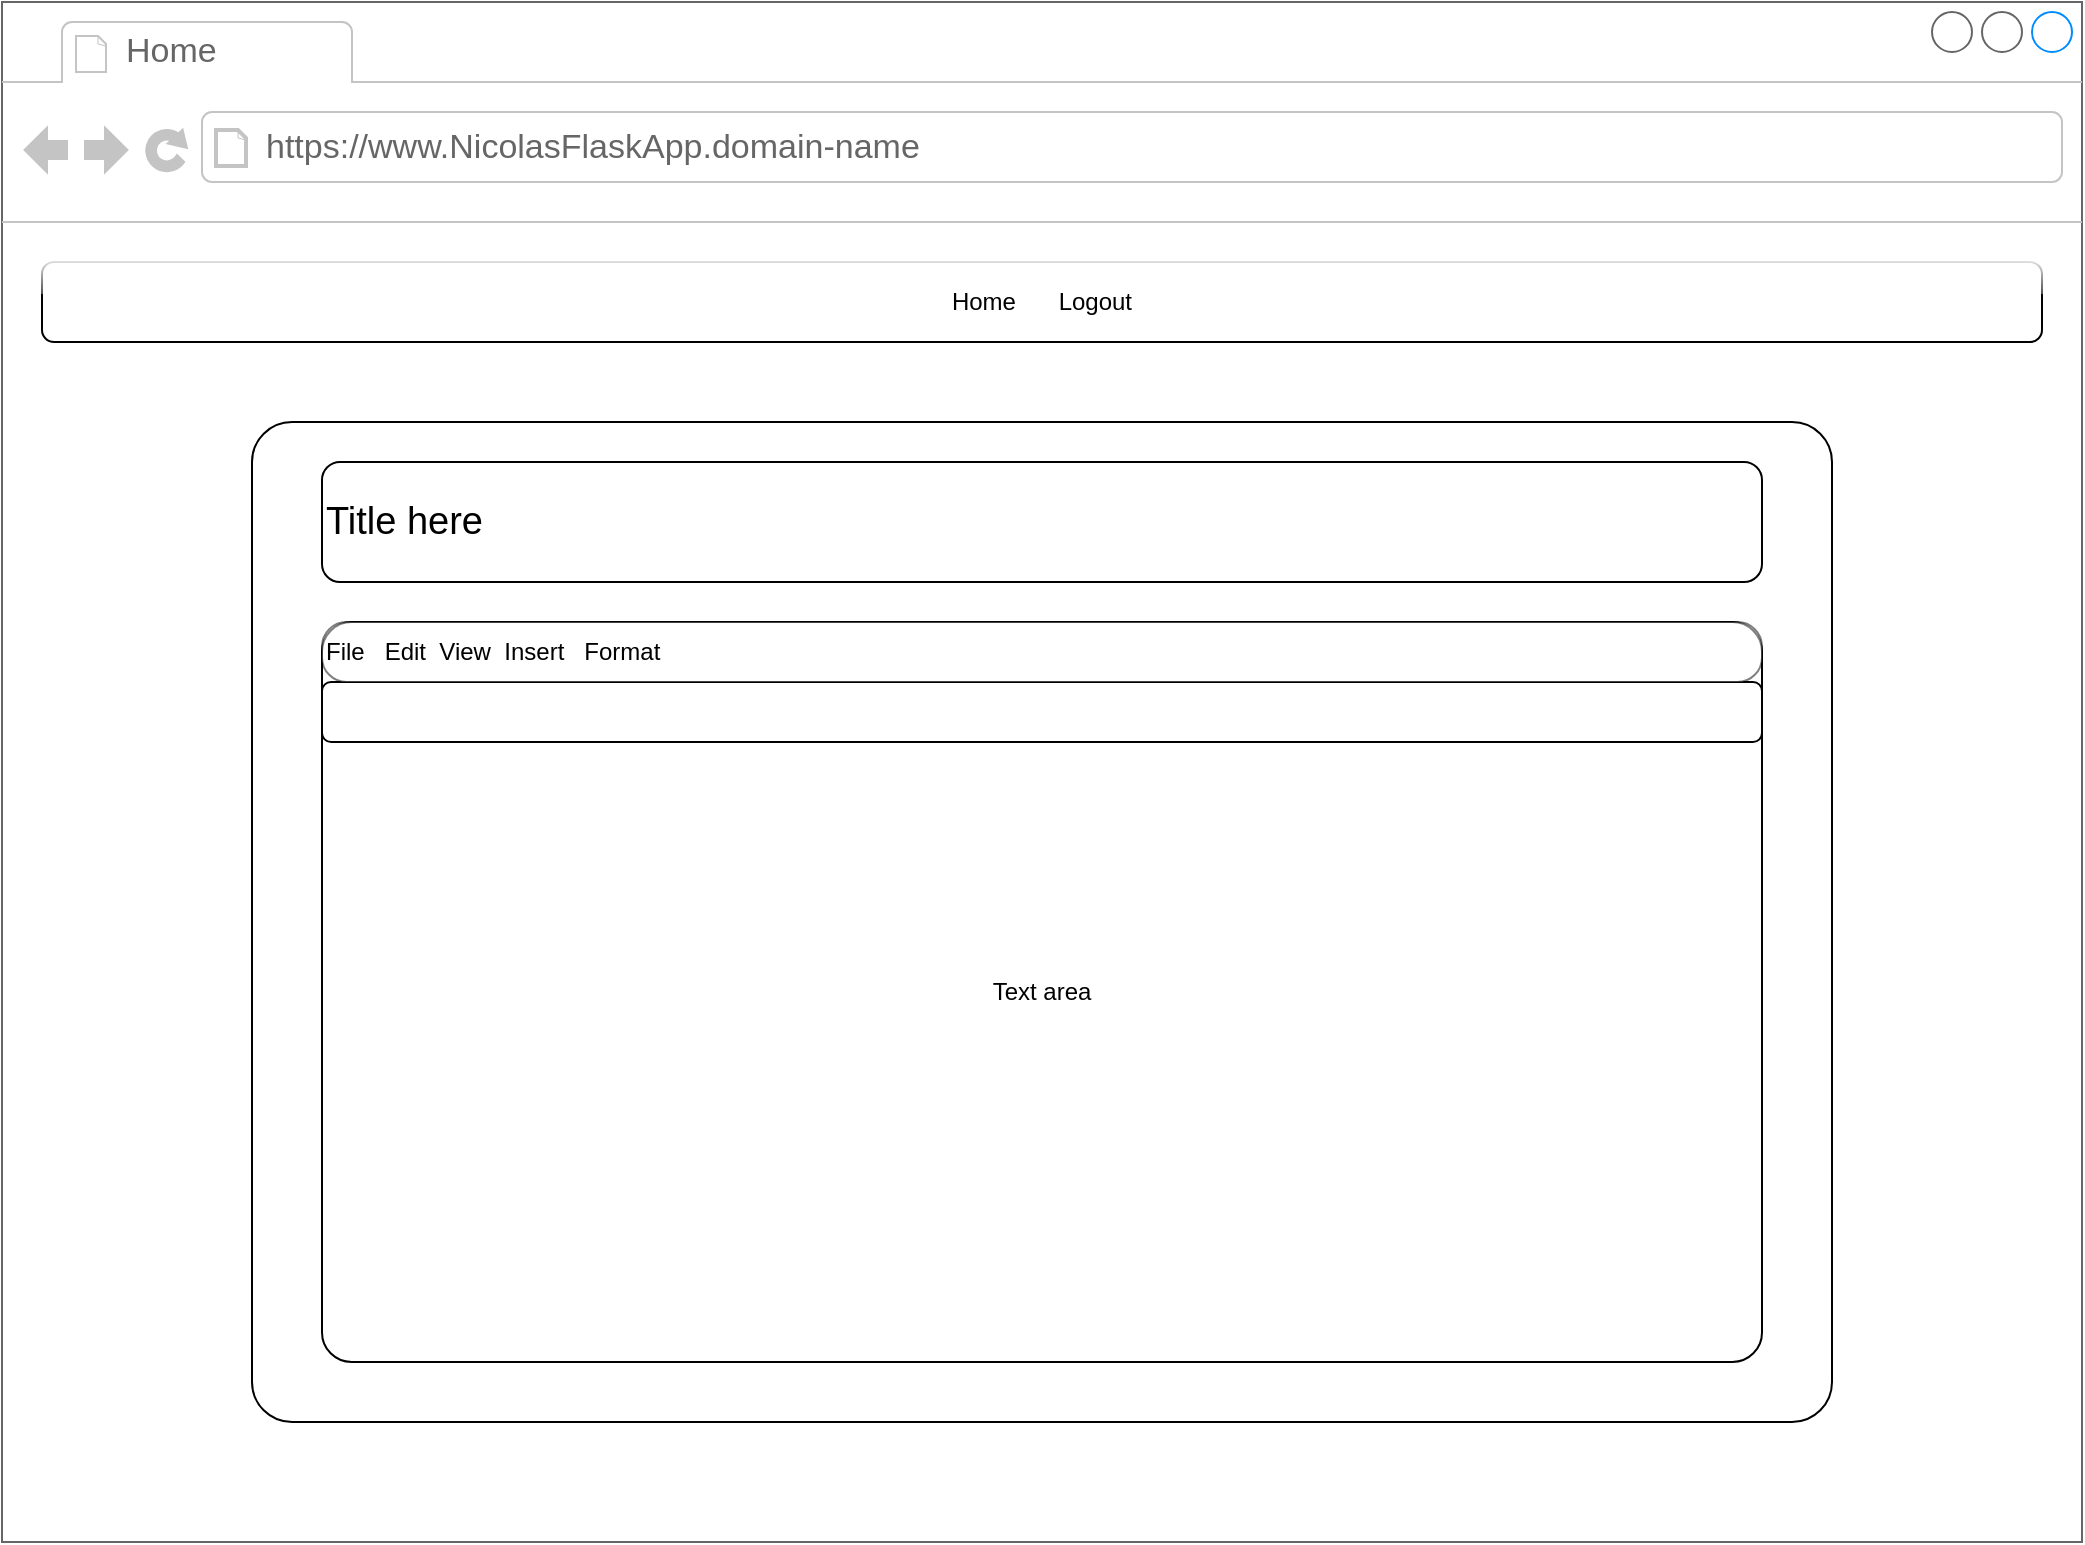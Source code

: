 <mxfile version="22.1.15" type="github">
  <diagram name="Page-1" id="03018318-947c-dd8e-b7a3-06fadd420f32">
    <mxGraphModel dx="1421" dy="789" grid="1" gridSize="10" guides="1" tooltips="1" connect="1" arrows="1" fold="1" page="1" pageScale="1" pageWidth="1100" pageHeight="850" background="#ffffff" math="0" shadow="0">
      <root>
        <mxCell id="0" />
        <mxCell id="1" parent="0" />
        <mxCell id="UcTmXZMI1Ldqa3s103bn-2" value="" style="strokeWidth=1;shadow=0;dashed=0;align=center;html=1;shape=mxgraph.mockup.containers.browserWindow;rSize=0;strokeColor=#666666;strokeColor2=#008cff;strokeColor3=#c4c4c4;mainText=,;recursiveResize=0;" vertex="1" parent="1">
          <mxGeometry x="50" y="50" width="1040" height="770" as="geometry" />
        </mxCell>
        <mxCell id="UcTmXZMI1Ldqa3s103bn-3" value="Home" style="strokeWidth=1;shadow=0;dashed=0;align=center;html=1;shape=mxgraph.mockup.containers.anchor;fontSize=17;fontColor=#666666;align=left;whiteSpace=wrap;" vertex="1" parent="UcTmXZMI1Ldqa3s103bn-2">
          <mxGeometry x="60" y="12" width="110" height="26" as="geometry" />
        </mxCell>
        <mxCell id="UcTmXZMI1Ldqa3s103bn-4" value="https://www.NicolasFlaskApp.domain-name" style="strokeWidth=1;shadow=0;dashed=0;align=center;html=1;shape=mxgraph.mockup.containers.anchor;rSize=0;fontSize=17;fontColor=#666666;align=left;" vertex="1" parent="UcTmXZMI1Ldqa3s103bn-2">
          <mxGeometry x="130" y="60" width="250" height="26" as="geometry" />
        </mxCell>
        <mxCell id="UcTmXZMI1Ldqa3s103bn-5" value="Home&lt;span style=&quot;white-space: pre;&quot;&gt;&#x9;Logout&lt;/span&gt;" style="rounded=1;whiteSpace=wrap;html=1;glass=1;shadow=0;" vertex="1" parent="UcTmXZMI1Ldqa3s103bn-2">
          <mxGeometry x="20" y="130" width="1000" height="40" as="geometry" />
        </mxCell>
        <mxCell id="UcTmXZMI1Ldqa3s103bn-6" value="" style="rounded=1;whiteSpace=wrap;html=1;arcSize=4;" vertex="1" parent="UcTmXZMI1Ldqa3s103bn-2">
          <mxGeometry x="125" y="210" width="790" height="500" as="geometry" />
        </mxCell>
        <mxCell id="UcTmXZMI1Ldqa3s103bn-7" value="&lt;div style=&quot;font-size: 19px;&quot; align=&quot;left&quot;&gt;&lt;font style=&quot;font-size: 19px;&quot;&gt;Title here&lt;br&gt;&lt;/font&gt;&lt;/div&gt;" style="rounded=1;whiteSpace=wrap;html=1;align=left;" vertex="1" parent="UcTmXZMI1Ldqa3s103bn-2">
          <mxGeometry x="160" y="230" width="720" height="60" as="geometry" />
        </mxCell>
        <mxCell id="UcTmXZMI1Ldqa3s103bn-8" value="Text area" style="rounded=1;whiteSpace=wrap;html=1;arcSize=4;" vertex="1" parent="UcTmXZMI1Ldqa3s103bn-2">
          <mxGeometry x="160" y="310" width="720" height="370" as="geometry" />
        </mxCell>
        <mxCell id="UcTmXZMI1Ldqa3s103bn-10" value="" style="rounded=1;whiteSpace=wrap;html=1;glass=0;" vertex="1" parent="1">
          <mxGeometry x="210" y="390" width="720" height="30" as="geometry" />
        </mxCell>
        <mxCell id="UcTmXZMI1Ldqa3s103bn-11" value="&lt;div align=&quot;left&quot;&gt;File&amp;nbsp;&amp;nbsp; Edit&amp;nbsp; View&amp;nbsp; Insert&amp;nbsp;&amp;nbsp; Format&lt;br&gt;&lt;/div&gt;" style="rounded=1;whiteSpace=wrap;html=1;glass=0;align=left;opacity=50;arcSize=41;" vertex="1" parent="1">
          <mxGeometry x="210" y="360" width="720" height="30" as="geometry" />
        </mxCell>
      </root>
    </mxGraphModel>
  </diagram>
</mxfile>

